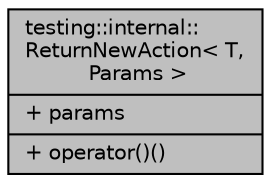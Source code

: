 digraph "testing::internal::ReturnNewAction&lt; T, Params &gt;"
{
 // INTERACTIVE_SVG=YES
 // LATEX_PDF_SIZE
  edge [fontname="Helvetica",fontsize="10",labelfontname="Helvetica",labelfontsize="10"];
  node [fontname="Helvetica",fontsize="10",shape=record];
  Node1 [label="{testing::internal::\lReturnNewAction\< T,\l Params \>\n|+ params\l|+ operator()()\l}",height=0.2,width=0.4,color="black", fillcolor="grey75", style="filled", fontcolor="black",tooltip=" "];
}
